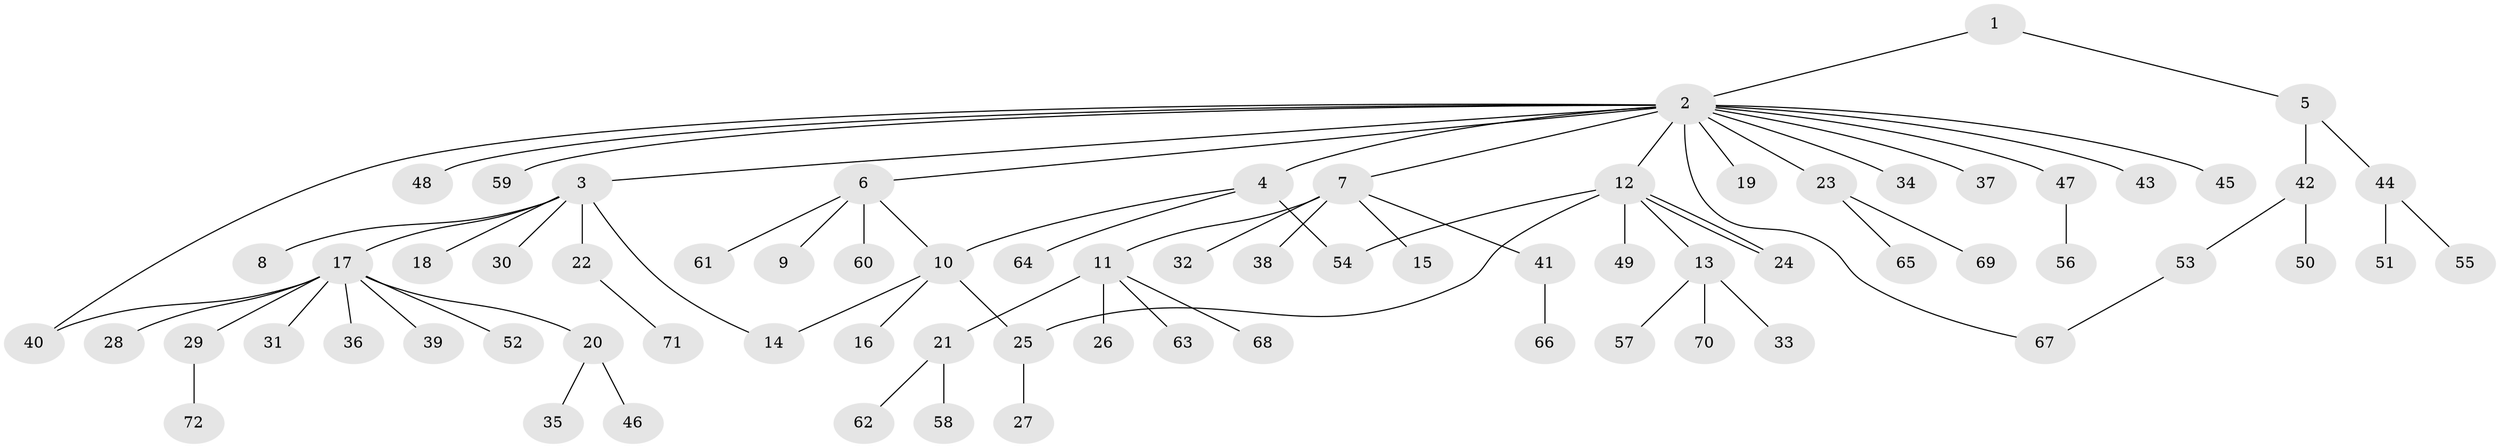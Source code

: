 // coarse degree distribution, {2: 0.13725490196078433, 17: 0.0196078431372549, 7: 0.0196078431372549, 4: 0.09803921568627451, 5: 0.0392156862745098, 1: 0.6470588235294118, 3: 0.0196078431372549, 8: 0.0196078431372549}
// Generated by graph-tools (version 1.1) at 2025/52/02/27/25 19:52:00]
// undirected, 72 vertices, 78 edges
graph export_dot {
graph [start="1"]
  node [color=gray90,style=filled];
  1;
  2;
  3;
  4;
  5;
  6;
  7;
  8;
  9;
  10;
  11;
  12;
  13;
  14;
  15;
  16;
  17;
  18;
  19;
  20;
  21;
  22;
  23;
  24;
  25;
  26;
  27;
  28;
  29;
  30;
  31;
  32;
  33;
  34;
  35;
  36;
  37;
  38;
  39;
  40;
  41;
  42;
  43;
  44;
  45;
  46;
  47;
  48;
  49;
  50;
  51;
  52;
  53;
  54;
  55;
  56;
  57;
  58;
  59;
  60;
  61;
  62;
  63;
  64;
  65;
  66;
  67;
  68;
  69;
  70;
  71;
  72;
  1 -- 2;
  1 -- 5;
  2 -- 3;
  2 -- 4;
  2 -- 6;
  2 -- 7;
  2 -- 12;
  2 -- 19;
  2 -- 23;
  2 -- 34;
  2 -- 37;
  2 -- 40;
  2 -- 43;
  2 -- 45;
  2 -- 47;
  2 -- 48;
  2 -- 59;
  2 -- 67;
  3 -- 8;
  3 -- 14;
  3 -- 17;
  3 -- 18;
  3 -- 22;
  3 -- 30;
  4 -- 10;
  4 -- 54;
  4 -- 64;
  5 -- 42;
  5 -- 44;
  6 -- 9;
  6 -- 10;
  6 -- 60;
  6 -- 61;
  7 -- 11;
  7 -- 15;
  7 -- 32;
  7 -- 38;
  7 -- 41;
  10 -- 14;
  10 -- 16;
  10 -- 25;
  11 -- 21;
  11 -- 26;
  11 -- 63;
  11 -- 68;
  12 -- 13;
  12 -- 24;
  12 -- 24;
  12 -- 25;
  12 -- 49;
  12 -- 54;
  13 -- 33;
  13 -- 57;
  13 -- 70;
  17 -- 20;
  17 -- 28;
  17 -- 29;
  17 -- 31;
  17 -- 36;
  17 -- 39;
  17 -- 40;
  17 -- 52;
  20 -- 35;
  20 -- 46;
  21 -- 58;
  21 -- 62;
  22 -- 71;
  23 -- 65;
  23 -- 69;
  25 -- 27;
  29 -- 72;
  41 -- 66;
  42 -- 50;
  42 -- 53;
  44 -- 51;
  44 -- 55;
  47 -- 56;
  53 -- 67;
}
